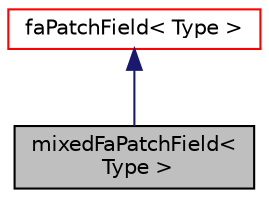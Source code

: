 digraph "mixedFaPatchField&lt; Type &gt;"
{
  bgcolor="transparent";
  edge [fontname="Helvetica",fontsize="10",labelfontname="Helvetica",labelfontsize="10"];
  node [fontname="Helvetica",fontsize="10",shape=record];
  Node1 [label="mixedFaPatchField\<\l Type \>",height=0.2,width=0.4,color="black", fillcolor="grey75", style="filled" fontcolor="black"];
  Node2 -> Node1 [dir="back",color="midnightblue",fontsize="10",style="solid",fontname="Helvetica"];
  Node2 [label="faPatchField\< Type \>",height=0.2,width=0.4,color="red",URL="$classFoam_1_1faPatchField.html",tooltip="faPatchField&lt;Type&gt; abstract base class. This class gives a fat-interface to all derived classes cover..."];
}

